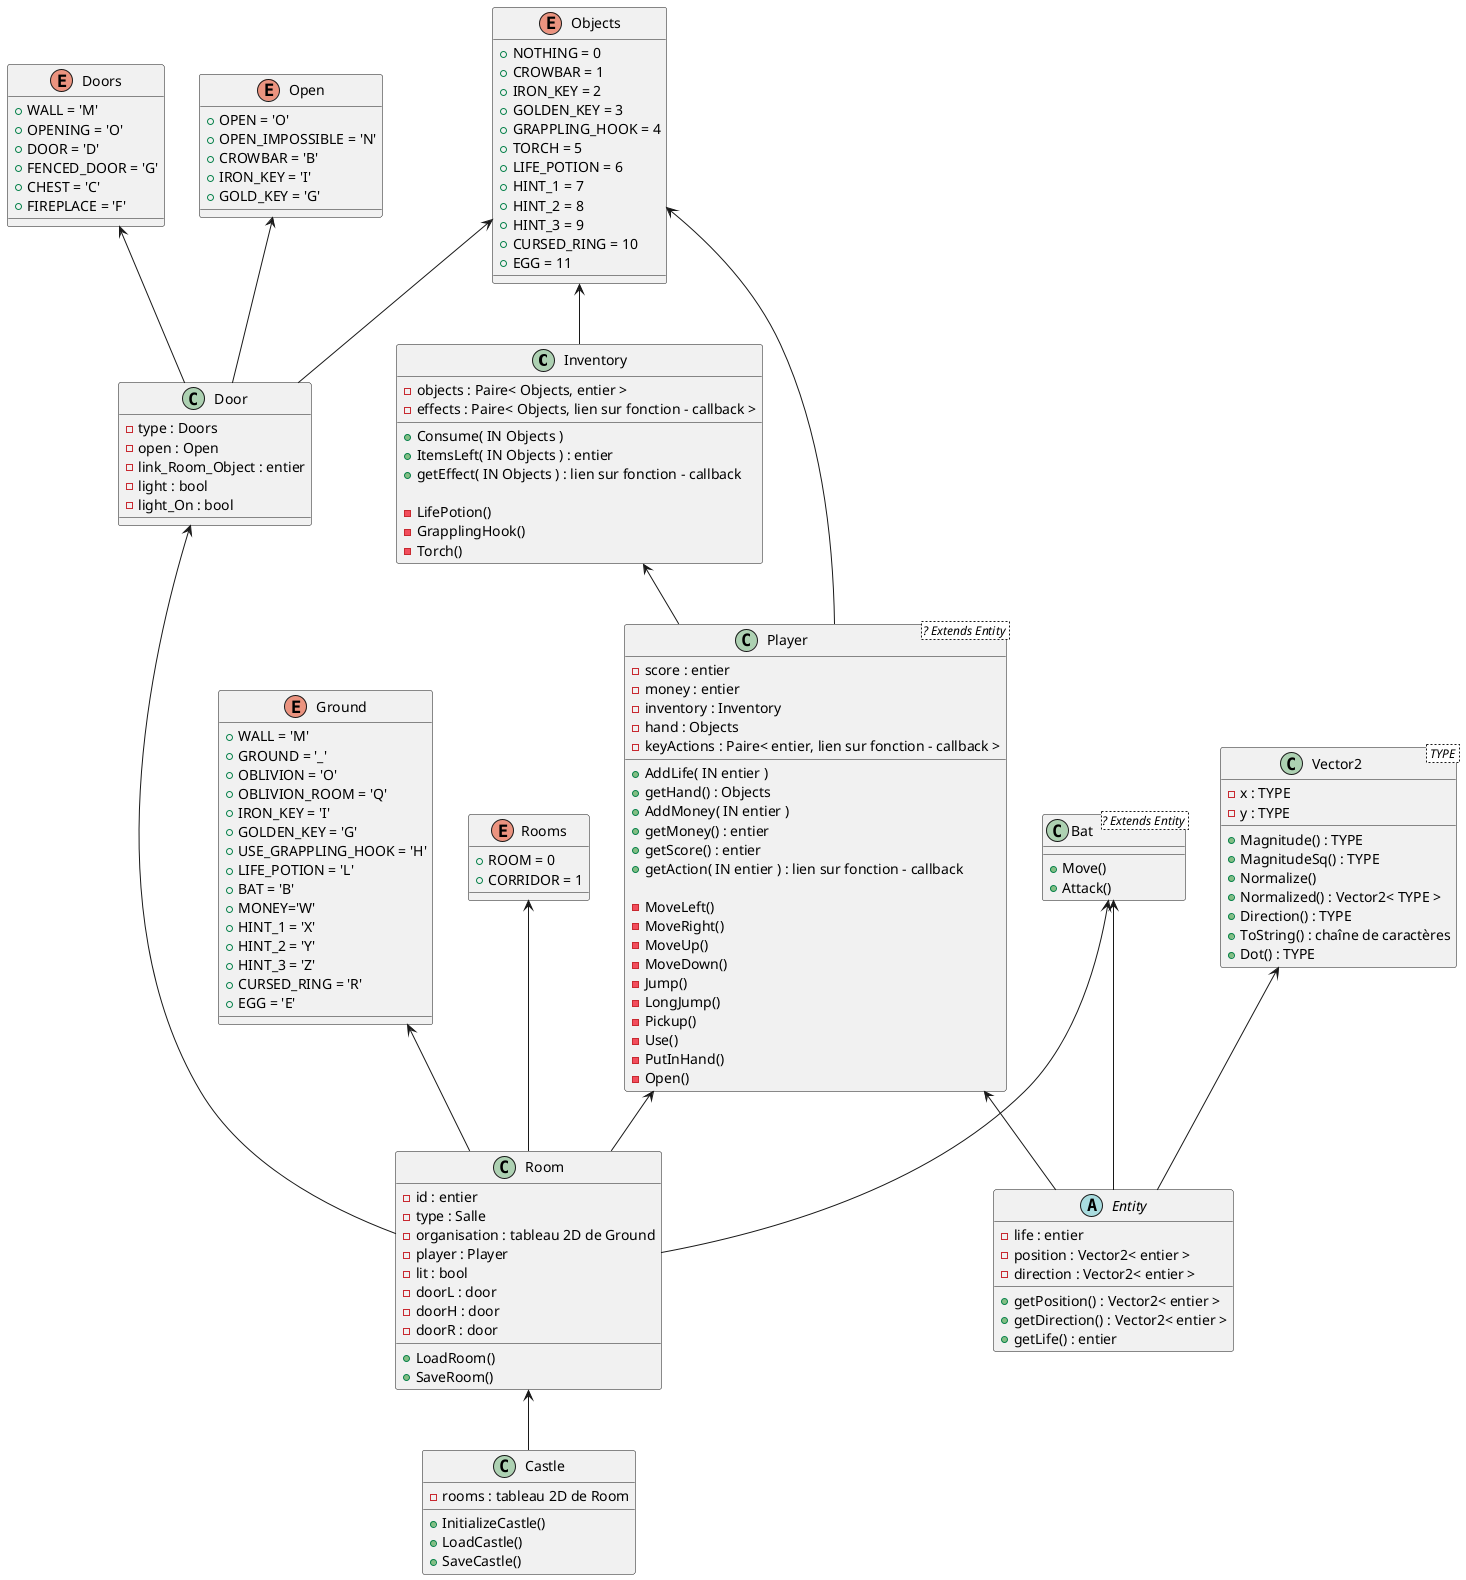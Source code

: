 @startuml

Inventory <-- Player
Room <-- Castle
Objects <-- Inventory
Vector2 <-- Entity
Rooms <-- Room
Ground <-- Room
Player <-- Room
Objects <-- Player
Player <-- Entity
Bat <-- Entity
Door <-- Room
Objects <-- Door
Doors <-- Door
Open <-- Door
Bat <-- Room

class Vector2< TYPE >
{
    - x : TYPE
    - y : TYPE

    + Magnitude() : TYPE
    + MagnitudeSq() : TYPE
    + Normalize()
    + Normalized() : Vector2< TYPE >
    + Direction() : TYPE
    + ToString() : chaîne de caractères
    + Dot() : TYPE
}

class Player <? Extends Entity >
{
    - score : entier
    - money : entier
    - inventory : Inventory
    - hand : Objects
    - keyActions : Paire< entier, lien sur fonction - callback >

    + AddLife( IN entier )
    + getHand() : Objects
    + AddMoney( IN entier )
    + getMoney() : entier
    + getScore() : entier
    + getAction( IN entier ) : lien sur fonction - callback

    - MoveLeft()
    - MoveRight()
    - MoveUp()
    - MoveDown()
    - Jump()
    - LongJump()
    - Pickup()
    - Use()
    - PutInHand()
    - Open()
}

class Inventory
{
    - objects : Paire< Objects, entier >
    - effects : Paire< Objects, lien sur fonction - callback >

    + Consume( IN Objects )
    + ItemsLeft( IN Objects ) : entier
    + getEffect( IN Objects ) : lien sur fonction - callback

    - LifePotion()
    - GrapplingHook()
    - Torch()
}

abstract class Entity
{
    - life : entier
    - position : Vector2< entier >
    - direction : Vector2< entier >

    + getPosition() : Vector2< entier >
    + getDirection() : Vector2< entier >
    + getLife() : entier
}

class Bat <? Extends Entity >
{
    + Move()
    + Attack()
}

enum Objects
{
	+ NOTHING = 0
    + CROWBAR = 1
    + IRON_KEY = 2
    + GOLDEN_KEY = 3
    + GRAPPLING_HOOK = 4
    + TORCH = 5
    + LIFE_POTION = 6
    + HINT_1 = 7
    + HINT_2 = 8
    + HINT_3 = 9
    + CURSED_RING = 10
    + EGG = 11
}

class Castle
{
    - rooms : tableau 2D de Room

	+ InitializeCastle()
	+ LoadCastle()
	+ SaveCastle()
}

enum Rooms
{
    + ROOM = 0
    + CORRIDOR = 1
}

enum Ground
{
    + WALL = 'M'
    + GROUND = '_'
	+ OBLIVION = 'O'
	+ OBLIVION_ROOM = 'Q' 
    + IRON_KEY = 'I'
    + GOLDEN_KEY = 'G'
    + USE_GRAPPLING_HOOK = 'H'
    + LIFE_POTION = 'L'
	+ BAT = 'B'
	+ MONEY='W'
    + HINT_1 = 'X'
    + HINT_2 = 'Y'
    + HINT_3 = 'Z'
    + CURSED_RING = 'R'
    + EGG = 'E'
}

enum Doors
{
	+ WALL = 'M'
	+ OPENING = 'O'
	+ DOOR = 'D'
	+ FENCED_DOOR = 'G'
	+ CHEST = 'C'
	+ FIREPLACE = 'F'
}

enum Open
{
	+ OPEN = 'O'
	+ OPEN_IMPOSSIBLE = 'N'
	+ CROWBAR = 'B'
	+ IRON_KEY = 'I'
	+ GOLD_KEY = 'G'
}

class Door
{
	- type : Doors
	- open : Open
	- link_Room_Object : entier
	- light : bool 
	- light_On : bool 
}

class Room
{
    - id : entier
    - type : Salle
    - organisation : tableau 2D de Ground
    - player : Player
    - lit : bool
	- doorL : door
	- doorH : door
	- doorR : door


	+ LoadRoom()
	+ SaveRoom()
}






@enduml
